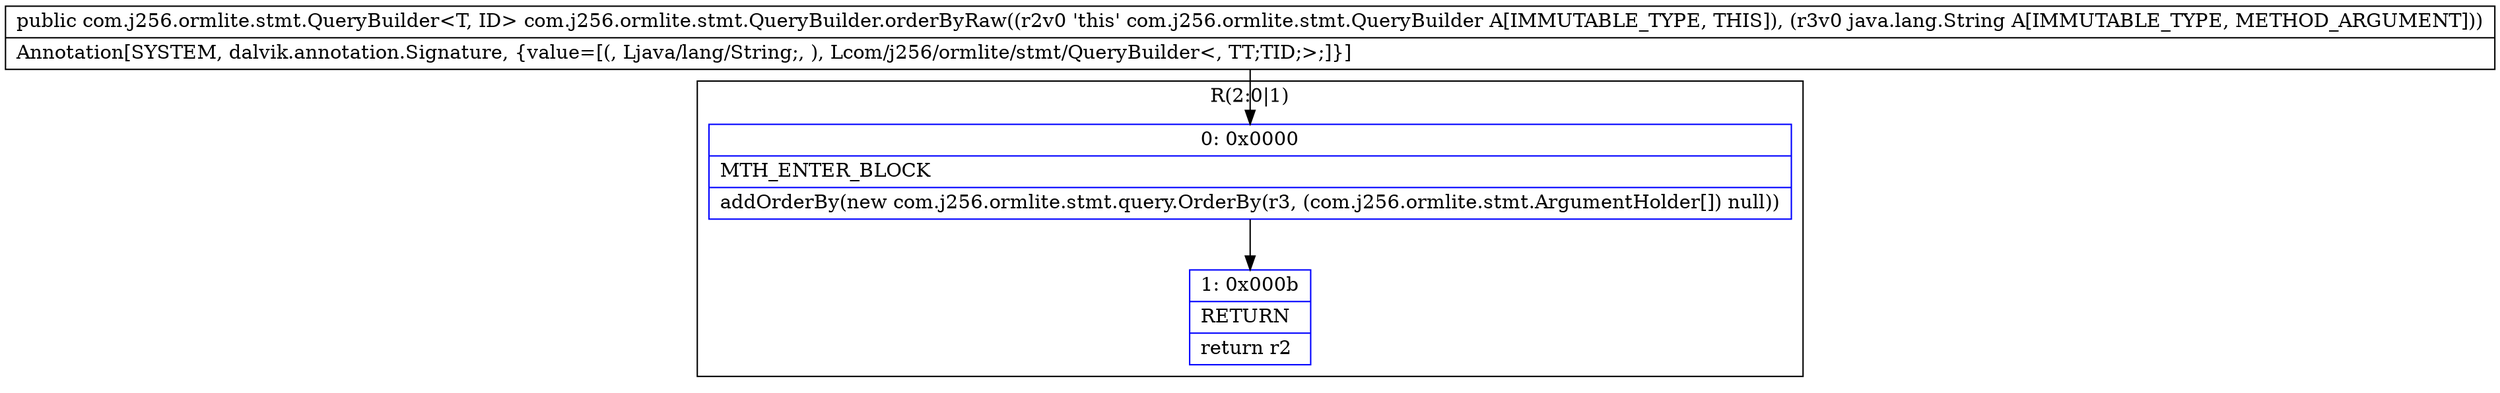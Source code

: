 digraph "CFG forcom.j256.ormlite.stmt.QueryBuilder.orderByRaw(Ljava\/lang\/String;)Lcom\/j256\/ormlite\/stmt\/QueryBuilder;" {
subgraph cluster_Region_885831559 {
label = "R(2:0|1)";
node [shape=record,color=blue];
Node_0 [shape=record,label="{0\:\ 0x0000|MTH_ENTER_BLOCK\l|addOrderBy(new com.j256.ormlite.stmt.query.OrderBy(r3, (com.j256.ormlite.stmt.ArgumentHolder[]) null))\l}"];
Node_1 [shape=record,label="{1\:\ 0x000b|RETURN\l|return r2\l}"];
}
MethodNode[shape=record,label="{public com.j256.ormlite.stmt.QueryBuilder\<T, ID\> com.j256.ormlite.stmt.QueryBuilder.orderByRaw((r2v0 'this' com.j256.ormlite.stmt.QueryBuilder A[IMMUTABLE_TYPE, THIS]), (r3v0 java.lang.String A[IMMUTABLE_TYPE, METHOD_ARGUMENT]))  | Annotation[SYSTEM, dalvik.annotation.Signature, \{value=[(, Ljava\/lang\/String;, ), Lcom\/j256\/ormlite\/stmt\/QueryBuilder\<, TT;TID;\>;]\}]\l}"];
MethodNode -> Node_0;
Node_0 -> Node_1;
}

